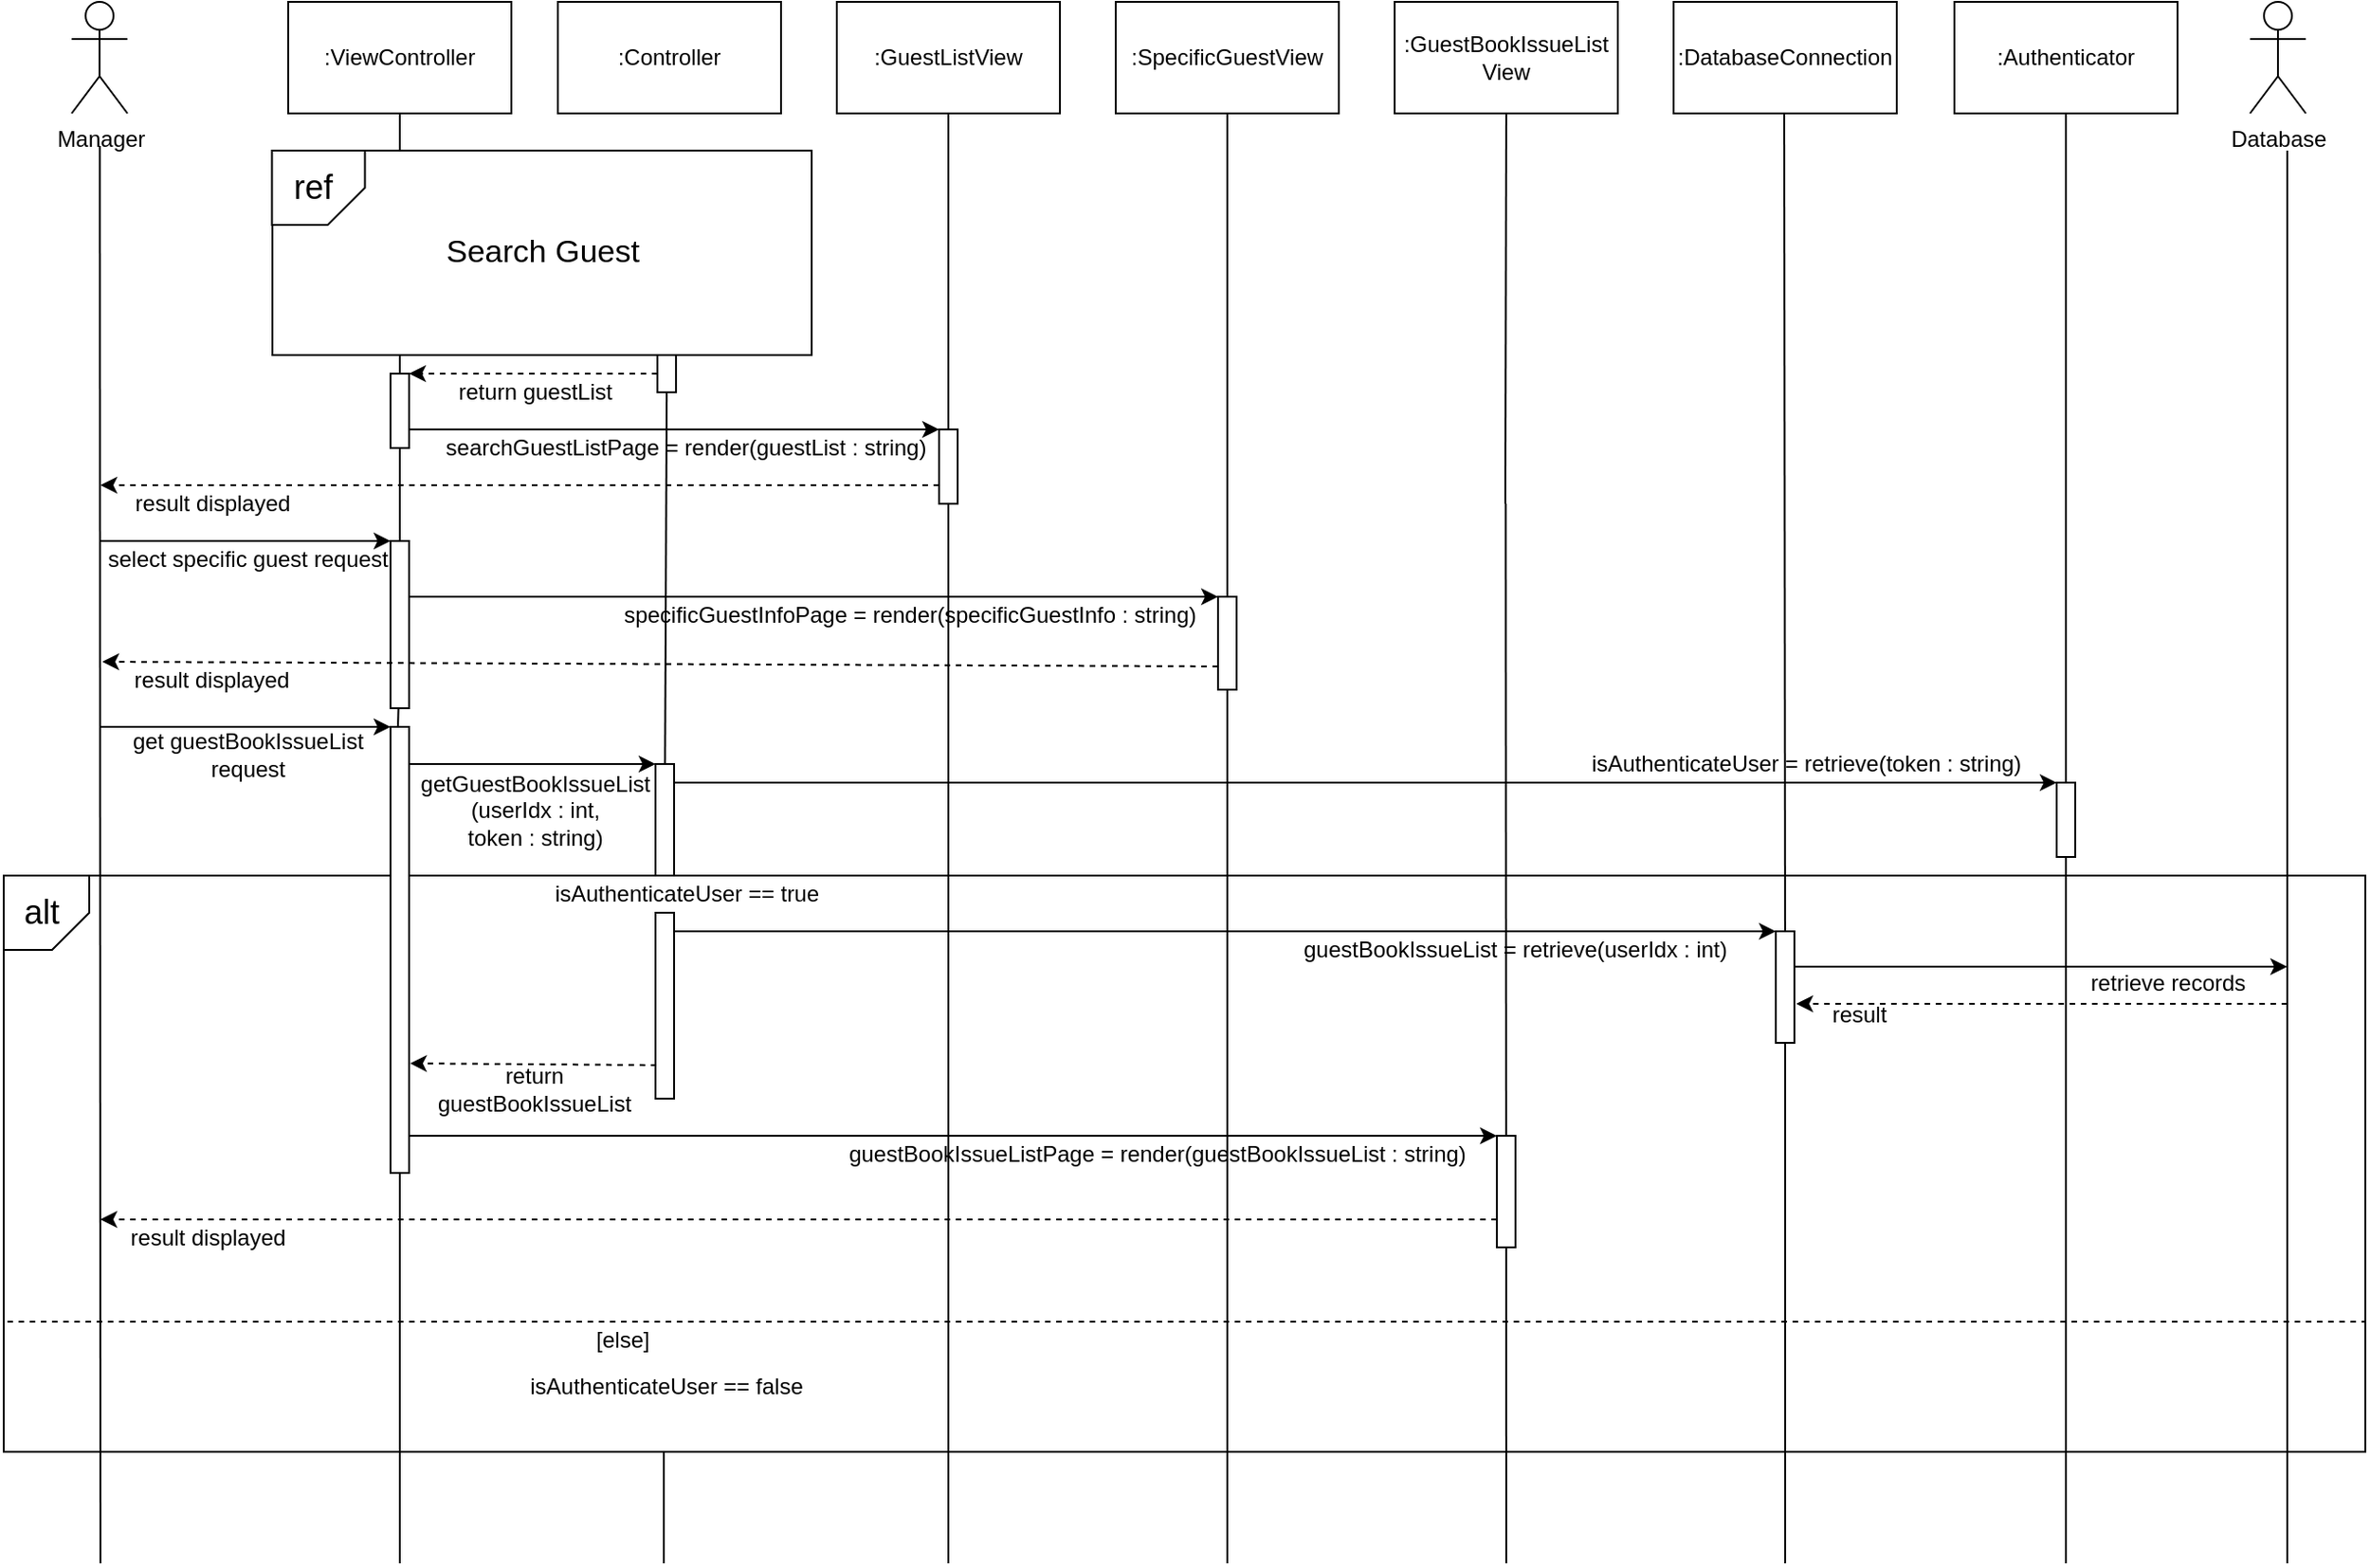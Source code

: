 <?xml version="1.0" encoding="UTF-8"?>
<mxfile version="14.6.13" type="google">
  <diagram id="YWIrthZDNr-yEC6l_Tu2" name="Page-1">
    <mxGraphModel dx="780" dy="412" grid="1" gridSize="10" guides="1" tooltips="1" connect="1" arrows="1" fold="1" page="1" pageScale="1" pageWidth="827" pageHeight="1169" math="0" shadow="0">
      <root>
        <mxCell id="0" />
        <mxCell id="1" parent="0" />
        <mxCell id="L-cybXwxKGCwDNNcK4Tk-94" value="" style="rounded=0;whiteSpace=wrap;html=1;" parent="1" vertex="1">
          <mxGeometry x="132" y="590" width="1270" height="310" as="geometry" />
        </mxCell>
        <mxCell id="ymZq4ziiiDrzz2XUPteQ-3" value="Manager" style="shape=umlActor;verticalLabelPosition=bottom;verticalAlign=top;html=1;outlineConnect=0;" parent="1" vertex="1">
          <mxGeometry x="168.54" y="120" width="30" height="60" as="geometry" />
        </mxCell>
        <mxCell id="ymZq4ziiiDrzz2XUPteQ-7" value="" style="endArrow=none;html=1;" parent="1" edge="1">
          <mxGeometry width="50" height="50" relative="1" as="geometry">
            <mxPoint x="184" y="960" as="sourcePoint" />
            <mxPoint x="183.68" y="197.5" as="targetPoint" />
          </mxGeometry>
        </mxCell>
        <mxCell id="ymZq4ziiiDrzz2XUPteQ-11" value=":ViewController" style="rounded=0;whiteSpace=wrap;html=1;" parent="1" vertex="1">
          <mxGeometry x="285" y="120" width="120" height="60" as="geometry" />
        </mxCell>
        <mxCell id="ymZq4ziiiDrzz2XUPteQ-17" value=":Controller" style="rounded=0;whiteSpace=wrap;html=1;" parent="1" vertex="1">
          <mxGeometry x="430" y="120" width="120" height="60" as="geometry" />
        </mxCell>
        <mxCell id="ymZq4ziiiDrzz2XUPteQ-18" value=":GuestListView" style="rounded=0;whiteSpace=wrap;html=1;" parent="1" vertex="1">
          <mxGeometry x="580" y="120" width="120" height="60" as="geometry" />
        </mxCell>
        <mxCell id="ymZq4ziiiDrzz2XUPteQ-46" value=":SpecificGuestView" style="rounded=0;whiteSpace=wrap;html=1;" parent="1" vertex="1">
          <mxGeometry x="730" y="120" width="120" height="60" as="geometry" />
        </mxCell>
        <mxCell id="ymZq4ziiiDrzz2XUPteQ-47" value="&lt;div style=&quot;text-align: right&quot;&gt;&lt;span&gt;:GuestBookIssueList&lt;/span&gt;&lt;/div&gt;View" style="rounded=0;whiteSpace=wrap;html=1;" parent="1" vertex="1">
          <mxGeometry x="880" y="120" width="120" height="60" as="geometry" />
        </mxCell>
        <mxCell id="ymZq4ziiiDrzz2XUPteQ-48" value=":DatabaseConnection" style="rounded=0;whiteSpace=wrap;html=1;" parent="1" vertex="1">
          <mxGeometry x="1030" y="120" width="120" height="60" as="geometry" />
        </mxCell>
        <mxCell id="ymZq4ziiiDrzz2XUPteQ-49" value="Database" style="shape=umlActor;verticalLabelPosition=bottom;verticalAlign=top;html=1;outlineConnect=0;" parent="1" vertex="1">
          <mxGeometry x="1340" y="120" width="30" height="60" as="geometry" />
        </mxCell>
        <mxCell id="ymZq4ziiiDrzz2XUPteQ-52" value="" style="endArrow=none;html=1;entryX=0.5;entryY=1;entryDx=0;entryDy=0;" parent="1" target="ymZq4ziiiDrzz2XUPteQ-47" edge="1">
          <mxGeometry width="50" height="50" relative="1" as="geometry">
            <mxPoint x="939.5" y="390" as="sourcePoint" />
            <mxPoint x="939.5" y="330" as="targetPoint" />
          </mxGeometry>
        </mxCell>
        <mxCell id="ymZq4ziiiDrzz2XUPteQ-57" style="edgeStyle=orthogonalEdgeStyle;rounded=0;orthogonalLoop=1;jettySize=auto;html=1;entryX=0.5;entryY=1;entryDx=0;entryDy=0;strokeColor=none;" parent="1" target="ymZq4ziiiDrzz2XUPteQ-48" edge="1">
          <mxGeometry relative="1" as="geometry">
            <mxPoint x="1090" y="410" as="sourcePoint" />
          </mxGeometry>
        </mxCell>
        <mxCell id="ymZq4ziiiDrzz2XUPteQ-58" value="" style="endArrow=none;html=1;exitX=0.5;exitY=0;exitDx=0;exitDy=0;startArrow=none;" parent="1" source="L-cybXwxKGCwDNNcK4Tk-52" edge="1">
          <mxGeometry width="50" height="50" relative="1" as="geometry">
            <mxPoint x="1090" y="440" as="sourcePoint" />
            <mxPoint x="1089.5" y="180" as="targetPoint" />
          </mxGeometry>
        </mxCell>
        <mxCell id="ymZq4ziiiDrzz2XUPteQ-60" value="" style="endArrow=none;html=1;" parent="1" edge="1">
          <mxGeometry width="50" height="50" relative="1" as="geometry">
            <mxPoint x="1360" y="960" as="sourcePoint" />
            <mxPoint x="1360" y="200" as="targetPoint" />
          </mxGeometry>
        </mxCell>
        <mxCell id="ymZq4ziiiDrzz2XUPteQ-69" value="" style="endArrow=none;html=1;startArrow=none;" parent="1" source="L-cybXwxKGCwDNNcK4Tk-62" edge="1">
          <mxGeometry width="50" height="50" relative="1" as="geometry">
            <mxPoint x="940" y="940" as="sourcePoint" />
            <mxPoint x="939.71" y="390" as="targetPoint" />
          </mxGeometry>
        </mxCell>
        <mxCell id="ymZq4ziiiDrzz2XUPteQ-71" value="" style="endArrow=none;html=1;exitX=0.5;exitY=0;exitDx=0;exitDy=0;entryX=0.5;entryY=1;entryDx=0;entryDy=0;startArrow=none;" parent="1" source="L-cybXwxKGCwDNNcK4Tk-33" target="ymZq4ziiiDrzz2XUPteQ-11" edge="1">
          <mxGeometry width="50" height="50" relative="1" as="geometry">
            <mxPoint x="344.76" y="380" as="sourcePoint" />
            <mxPoint x="345" y="290" as="targetPoint" />
          </mxGeometry>
        </mxCell>
        <mxCell id="ymZq4ziiiDrzz2XUPteQ-72" value="" style="rounded=0;whiteSpace=wrap;html=1;" parent="1" vertex="1">
          <mxGeometry x="340" y="410" width="10" height="90" as="geometry" />
        </mxCell>
        <mxCell id="ymZq4ziiiDrzz2XUPteQ-102" value="" style="endArrow=none;html=1;entryX=0.5;entryY=1;entryDx=0;entryDy=0;startArrow=none;" parent="1" source="L-cybXwxKGCwDNNcK4Tk-2" target="ymZq4ziiiDrzz2XUPteQ-18" edge="1">
          <mxGeometry width="50" height="50" relative="1" as="geometry">
            <mxPoint x="640" y="1820" as="sourcePoint" />
            <mxPoint x="640" y="270" as="targetPoint" />
          </mxGeometry>
        </mxCell>
        <mxCell id="4NnVZ7MNyfkNe0QS93XD-5" value="" style="endArrow=none;html=1;exitX=0.5;exitY=0;exitDx=0;exitDy=0;entryX=0.5;entryY=1;entryDx=0;entryDy=0;startArrow=none;" parent="1" source="L-cybXwxKGCwDNNcK4Tk-27" target="ymZq4ziiiDrzz2XUPteQ-46" edge="1">
          <mxGeometry width="50" height="50" relative="1" as="geometry">
            <mxPoint x="790" y="780" as="sourcePoint" />
            <mxPoint x="789.5" y="450" as="targetPoint" />
          </mxGeometry>
        </mxCell>
        <mxCell id="4NnVZ7MNyfkNe0QS93XD-8" value="select specific guest request" style="text;html=1;strokeColor=none;fillColor=none;align=center;verticalAlign=middle;whiteSpace=wrap;rounded=0;" parent="1" vertex="1">
          <mxGeometry x="183.96" y="400" width="158.54" height="40" as="geometry" />
        </mxCell>
        <mxCell id="B4GZYfJI3BeL6jTduoS_-2" value="" style="rounded=0;whiteSpace=wrap;html=1;" parent="1" vertex="1">
          <mxGeometry x="276.5" y="200" width="290" height="110" as="geometry" />
        </mxCell>
        <mxCell id="B4GZYfJI3BeL6jTduoS_-3" value="" style="endArrow=none;html=1;" parent="1" edge="1">
          <mxGeometry width="50" height="50" relative="1" as="geometry">
            <mxPoint x="276.25" y="244" as="sourcePoint" />
            <mxPoint x="276.25" y="244" as="targetPoint" />
          </mxGeometry>
        </mxCell>
        <mxCell id="B4GZYfJI3BeL6jTduoS_-4" value="" style="verticalLabelPosition=bottom;verticalAlign=top;html=1;shape=card;whiteSpace=wrap;size=20;arcSize=12;rotation=-180;" parent="1" vertex="1">
          <mxGeometry x="276.25" y="200" width="50" height="40" as="geometry" />
        </mxCell>
        <mxCell id="B4GZYfJI3BeL6jTduoS_-5" value="&lt;span style=&quot;font-size: 18px&quot;&gt;ref&lt;/span&gt;" style="text;html=1;strokeColor=none;fillColor=none;align=center;verticalAlign=middle;whiteSpace=wrap;rounded=0;" parent="1" vertex="1">
          <mxGeometry x="276.25" y="210" width="45" height="20" as="geometry" />
        </mxCell>
        <mxCell id="B4GZYfJI3BeL6jTduoS_-6" value="&lt;font style=&quot;font-size: 17px&quot;&gt;Search Guest&lt;/font&gt;" style="text;html=1;strokeColor=none;fillColor=none;align=center;verticalAlign=middle;whiteSpace=wrap;rounded=0;" parent="1" vertex="1">
          <mxGeometry x="267.5" y="245" width="307.5" height="20" as="geometry" />
        </mxCell>
        <mxCell id="B4GZYfJI3BeL6jTduoS_-7" value="" style="rounded=0;whiteSpace=wrap;html=1;" parent="1" vertex="1">
          <mxGeometry x="483.54" y="310" width="10" height="20" as="geometry" />
        </mxCell>
        <mxCell id="B4GZYfJI3BeL6jTduoS_-8" value="" style="endArrow=classic;html=1;exitX=0;exitY=0.5;exitDx=0;exitDy=0;dashed=1;entryX=1;entryY=0;entryDx=0;entryDy=0;" parent="1" source="B4GZYfJI3BeL6jTduoS_-7" target="L-cybXwxKGCwDNNcK4Tk-33" edge="1">
          <mxGeometry width="50" height="50" relative="1" as="geometry">
            <mxPoint x="470" y="320" as="sourcePoint" />
            <mxPoint x="344" y="320" as="targetPoint" />
          </mxGeometry>
        </mxCell>
        <mxCell id="B4GZYfJI3BeL6jTduoS_-9" value="return guestList" style="text;html=1;strokeColor=none;fillColor=none;align=center;verticalAlign=middle;whiteSpace=wrap;rounded=0;" parent="1" vertex="1">
          <mxGeometry x="367.5" y="320" width="100" height="20" as="geometry" />
        </mxCell>
        <mxCell id="L-cybXwxKGCwDNNcK4Tk-1" value="" style="endArrow=classic;html=1;entryX=0;entryY=0;entryDx=0;entryDy=0;" parent="1" target="L-cybXwxKGCwDNNcK4Tk-2" edge="1">
          <mxGeometry width="50" height="50" relative="1" as="geometry">
            <mxPoint x="345" y="350" as="sourcePoint" />
            <mxPoint x="405" y="350" as="targetPoint" />
          </mxGeometry>
        </mxCell>
        <mxCell id="L-cybXwxKGCwDNNcK4Tk-2" value="" style="rounded=0;whiteSpace=wrap;html=1;" parent="1" vertex="1">
          <mxGeometry x="635" y="350" width="10" height="40" as="geometry" />
        </mxCell>
        <mxCell id="L-cybXwxKGCwDNNcK4Tk-3" value="" style="endArrow=none;html=1;entryX=0.5;entryY=1;entryDx=0;entryDy=0;" parent="1" target="L-cybXwxKGCwDNNcK4Tk-2" edge="1">
          <mxGeometry width="50" height="50" relative="1" as="geometry">
            <mxPoint x="640" y="960" as="sourcePoint" />
            <mxPoint x="640" y="180" as="targetPoint" />
          </mxGeometry>
        </mxCell>
        <mxCell id="L-cybXwxKGCwDNNcK4Tk-4" value="searchGuestListPage = render(guestList : string)" style="text;html=1;strokeColor=none;fillColor=none;align=center;verticalAlign=middle;whiteSpace=wrap;rounded=0;" parent="1" vertex="1">
          <mxGeometry x="364" y="350" width="270" height="20" as="geometry" />
        </mxCell>
        <mxCell id="L-cybXwxKGCwDNNcK4Tk-5" value="" style="endArrow=classic;html=1;exitX=0;exitY=0.75;exitDx=0;exitDy=0;dashed=1;" parent="1" source="L-cybXwxKGCwDNNcK4Tk-2" edge="1">
          <mxGeometry width="50" height="50" relative="1" as="geometry">
            <mxPoint x="610" y="380" as="sourcePoint" />
            <mxPoint x="184" y="380" as="targetPoint" />
          </mxGeometry>
        </mxCell>
        <mxCell id="L-cybXwxKGCwDNNcK4Tk-6" value="result displayed" style="text;html=1;strokeColor=none;fillColor=none;align=center;verticalAlign=middle;whiteSpace=wrap;rounded=0;" parent="1" vertex="1">
          <mxGeometry x="198.54" y="380" width="91.46" height="20" as="geometry" />
        </mxCell>
        <mxCell id="L-cybXwxKGCwDNNcK4Tk-9" value="" style="endArrow=classic;html=1;entryX=0;entryY=0;entryDx=0;entryDy=0;" parent="1" target="ymZq4ziiiDrzz2XUPteQ-72" edge="1">
          <mxGeometry width="50" height="50" relative="1" as="geometry">
            <mxPoint x="184" y="410" as="sourcePoint" />
            <mxPoint x="330.25" y="410" as="targetPoint" />
          </mxGeometry>
        </mxCell>
        <mxCell id="L-cybXwxKGCwDNNcK4Tk-26" value="" style="endArrow=classic;html=1;entryX=0;entryY=0;entryDx=0;entryDy=0;" parent="1" target="L-cybXwxKGCwDNNcK4Tk-27" edge="1">
          <mxGeometry width="50" height="50" relative="1" as="geometry">
            <mxPoint x="350" y="440" as="sourcePoint" />
            <mxPoint x="780" y="440" as="targetPoint" />
          </mxGeometry>
        </mxCell>
        <mxCell id="L-cybXwxKGCwDNNcK4Tk-27" value="" style="rounded=0;whiteSpace=wrap;html=1;" parent="1" vertex="1">
          <mxGeometry x="785" y="440" width="10" height="50" as="geometry" />
        </mxCell>
        <mxCell id="L-cybXwxKGCwDNNcK4Tk-28" value="" style="endArrow=none;html=1;entryX=0.5;entryY=1;entryDx=0;entryDy=0;" parent="1" target="L-cybXwxKGCwDNNcK4Tk-27" edge="1">
          <mxGeometry width="50" height="50" relative="1" as="geometry">
            <mxPoint x="790" y="960" as="sourcePoint" />
            <mxPoint x="790" y="180" as="targetPoint" />
          </mxGeometry>
        </mxCell>
        <mxCell id="L-cybXwxKGCwDNNcK4Tk-29" value="specificGuestInfoPage = render(specificGuestInfo : string)" style="text;html=1;strokeColor=none;fillColor=none;align=center;verticalAlign=middle;whiteSpace=wrap;rounded=0;" parent="1" vertex="1">
          <mxGeometry x="453.65" y="440" width="331.35" height="20" as="geometry" />
        </mxCell>
        <mxCell id="L-cybXwxKGCwDNNcK4Tk-31" value="" style="endArrow=classic;html=1;exitX=0;exitY=0.75;exitDx=0;exitDy=0;dashed=1;" parent="1" source="L-cybXwxKGCwDNNcK4Tk-27" edge="1">
          <mxGeometry width="50" height="50" relative="1" as="geometry">
            <mxPoint x="750" y="480" as="sourcePoint" />
            <mxPoint x="185" y="475" as="targetPoint" />
          </mxGeometry>
        </mxCell>
        <mxCell id="L-cybXwxKGCwDNNcK4Tk-32" value="result displayed" style="text;html=1;strokeColor=none;fillColor=none;align=center;verticalAlign=middle;whiteSpace=wrap;rounded=0;" parent="1" vertex="1">
          <mxGeometry x="198.54" y="470" width="90" height="30" as="geometry" />
        </mxCell>
        <mxCell id="L-cybXwxKGCwDNNcK4Tk-33" value="" style="rounded=0;whiteSpace=wrap;html=1;" parent="1" vertex="1">
          <mxGeometry x="340" y="320" width="10" height="40" as="geometry" />
        </mxCell>
        <mxCell id="L-cybXwxKGCwDNNcK4Tk-34" value="" style="endArrow=none;html=1;exitX=0.5;exitY=0;exitDx=0;exitDy=0;entryX=0.5;entryY=1;entryDx=0;entryDy=0;" parent="1" source="ymZq4ziiiDrzz2XUPteQ-72" target="L-cybXwxKGCwDNNcK4Tk-33" edge="1">
          <mxGeometry width="50" height="50" relative="1" as="geometry">
            <mxPoint x="345.0" y="410" as="sourcePoint" />
            <mxPoint x="345.0" y="180" as="targetPoint" />
          </mxGeometry>
        </mxCell>
        <mxCell id="L-cybXwxKGCwDNNcK4Tk-39" value="" style="rounded=0;whiteSpace=wrap;html=1;" parent="1" vertex="1">
          <mxGeometry x="340" y="510" width="10" height="240" as="geometry" />
        </mxCell>
        <mxCell id="L-cybXwxKGCwDNNcK4Tk-40" value="" style="endArrow=none;html=1;entryX=0.5;entryY=1;entryDx=0;entryDy=0;" parent="1" target="L-cybXwxKGCwDNNcK4Tk-39" edge="1">
          <mxGeometry width="50" height="50" relative="1" as="geometry">
            <mxPoint x="345" y="960" as="sourcePoint" />
            <mxPoint x="344.96" y="740" as="targetPoint" />
          </mxGeometry>
        </mxCell>
        <mxCell id="L-cybXwxKGCwDNNcK4Tk-41" value="" style="endArrow=classic;html=1;entryX=0;entryY=0;entryDx=0;entryDy=0;" parent="1" target="L-cybXwxKGCwDNNcK4Tk-39" edge="1">
          <mxGeometry width="50" height="50" relative="1" as="geometry">
            <mxPoint x="183.96" y="510" as="sourcePoint" />
            <mxPoint x="233.96" y="460" as="targetPoint" />
          </mxGeometry>
        </mxCell>
        <mxCell id="L-cybXwxKGCwDNNcK4Tk-42" value="get guestBookIssueList request" style="text;html=1;strokeColor=none;fillColor=none;align=center;verticalAlign=middle;whiteSpace=wrap;rounded=0;" parent="1" vertex="1">
          <mxGeometry x="198.96" y="510" width="128.54" height="30" as="geometry" />
        </mxCell>
        <mxCell id="L-cybXwxKGCwDNNcK4Tk-43" value="" style="endArrow=none;html=1;startArrow=none;entryX=0.5;entryY=1;entryDx=0;entryDy=0;" parent="1" source="L-cybXwxKGCwDNNcK4Tk-47" target="B4GZYfJI3BeL6jTduoS_-7" edge="1">
          <mxGeometry width="50" height="50" relative="1" as="geometry">
            <mxPoint x="488" y="720" as="sourcePoint" />
            <mxPoint x="488.3" y="530" as="targetPoint" />
          </mxGeometry>
        </mxCell>
        <mxCell id="L-cybXwxKGCwDNNcK4Tk-44" value="" style="endArrow=classic;html=1;entryX=0;entryY=0;entryDx=0;entryDy=0;" parent="1" target="L-cybXwxKGCwDNNcK4Tk-47" edge="1">
          <mxGeometry width="50" height="50" relative="1" as="geometry">
            <mxPoint x="350" y="530" as="sourcePoint" />
            <mxPoint x="480.5" y="530.0" as="targetPoint" />
          </mxGeometry>
        </mxCell>
        <mxCell id="L-cybXwxKGCwDNNcK4Tk-45" value="getGuestBookIssueList&lt;br&gt;(userIdx : int,&lt;br&gt;token : string)" style="text;html=1;strokeColor=none;fillColor=none;align=center;verticalAlign=middle;whiteSpace=wrap;rounded=0;" parent="1" vertex="1">
          <mxGeometry x="353.75" y="540" width="127.5" height="30" as="geometry" />
        </mxCell>
        <mxCell id="L-cybXwxKGCwDNNcK4Tk-47" value="" style="rounded=0;whiteSpace=wrap;html=1;" parent="1" vertex="1">
          <mxGeometry x="482.5" y="530" width="10" height="60" as="geometry" />
        </mxCell>
        <mxCell id="L-cybXwxKGCwDNNcK4Tk-51" value="" style="endArrow=classic;html=1;entryX=0;entryY=0;entryDx=0;entryDy=0;" parent="1" target="L-cybXwxKGCwDNNcK4Tk-52" edge="1">
          <mxGeometry width="50" height="50" relative="1" as="geometry">
            <mxPoint x="492.46" y="620" as="sourcePoint" />
            <mxPoint x="1079.96" y="620" as="targetPoint" />
          </mxGeometry>
        </mxCell>
        <mxCell id="L-cybXwxKGCwDNNcK4Tk-52" value="" style="rounded=0;whiteSpace=wrap;html=1;" parent="1" vertex="1">
          <mxGeometry x="1084.96" y="620" width="10" height="60" as="geometry" />
        </mxCell>
        <mxCell id="L-cybXwxKGCwDNNcK4Tk-53" value="" style="endArrow=none;html=1;" parent="1" target="L-cybXwxKGCwDNNcK4Tk-52" edge="1">
          <mxGeometry width="50" height="50" relative="1" as="geometry">
            <mxPoint x="1090" y="960" as="sourcePoint" />
            <mxPoint x="1089.96" y="470" as="targetPoint" />
          </mxGeometry>
        </mxCell>
        <mxCell id="L-cybXwxKGCwDNNcK4Tk-54" value="guestBookIssueList = retrieve(userIdx : int)" style="text;html=1;strokeColor=none;fillColor=none;align=center;verticalAlign=middle;whiteSpace=wrap;rounded=0;" parent="1" vertex="1">
          <mxGeometry x="829.96" y="620" width="230" height="20" as="geometry" />
        </mxCell>
        <mxCell id="L-cybXwxKGCwDNNcK4Tk-55" value="" style="endArrow=classic;html=1;" parent="1" edge="1">
          <mxGeometry width="50" height="50" relative="1" as="geometry">
            <mxPoint x="1094.96" y="639" as="sourcePoint" />
            <mxPoint x="1359.96" y="639" as="targetPoint" />
          </mxGeometry>
        </mxCell>
        <mxCell id="L-cybXwxKGCwDNNcK4Tk-56" value="retrieve records" style="text;html=1;strokeColor=none;fillColor=none;align=center;verticalAlign=middle;whiteSpace=wrap;rounded=0;" parent="1" vertex="1">
          <mxGeometry x="1240.96" y="630" width="110" height="35" as="geometry" />
        </mxCell>
        <mxCell id="L-cybXwxKGCwDNNcK4Tk-57" value="" style="endArrow=classic;html=1;entryX=1.1;entryY=0.65;entryDx=0;entryDy=0;entryPerimeter=0;dashed=1;" parent="1" edge="1">
          <mxGeometry width="50" height="50" relative="1" as="geometry">
            <mxPoint x="1359.96" y="659" as="sourcePoint" />
            <mxPoint x="1095.96" y="659" as="targetPoint" />
          </mxGeometry>
        </mxCell>
        <mxCell id="L-cybXwxKGCwDNNcK4Tk-58" value="result" style="text;html=1;strokeColor=none;fillColor=none;align=center;verticalAlign=middle;whiteSpace=wrap;rounded=0;" parent="1" vertex="1">
          <mxGeometry x="1109.96" y="650" width="40" height="30" as="geometry" />
        </mxCell>
        <mxCell id="L-cybXwxKGCwDNNcK4Tk-59" value="" style="endArrow=classic;html=1;dashed=1;entryX=1.053;entryY=0.694;entryDx=0;entryDy=0;entryPerimeter=0;" parent="1" edge="1">
          <mxGeometry width="50" height="50" relative="1" as="geometry">
            <mxPoint x="482.96" y="692" as="sourcePoint" />
            <mxPoint x="350.49" y="691.04" as="targetPoint" />
          </mxGeometry>
        </mxCell>
        <mxCell id="L-cybXwxKGCwDNNcK4Tk-60" value="return guestBookIssueList" style="text;html=1;strokeColor=none;fillColor=none;align=center;verticalAlign=middle;whiteSpace=wrap;rounded=0;" parent="1" vertex="1">
          <mxGeometry x="351.25" y="690" width="132.5" height="30" as="geometry" />
        </mxCell>
        <mxCell id="L-cybXwxKGCwDNNcK4Tk-61" value="" style="endArrow=classic;html=1;entryX=0;entryY=0;entryDx=0;entryDy=0;" parent="1" target="L-cybXwxKGCwDNNcK4Tk-62" edge="1">
          <mxGeometry width="50" height="50" relative="1" as="geometry">
            <mxPoint x="349.96" y="730" as="sourcePoint" />
            <mxPoint x="849.96" y="730" as="targetPoint" />
          </mxGeometry>
        </mxCell>
        <mxCell id="L-cybXwxKGCwDNNcK4Tk-62" value="" style="rounded=0;whiteSpace=wrap;html=1;" parent="1" vertex="1">
          <mxGeometry x="934.96" y="730" width="10" height="60" as="geometry" />
        </mxCell>
        <mxCell id="L-cybXwxKGCwDNNcK4Tk-63" value="" style="endArrow=none;html=1;" parent="1" target="L-cybXwxKGCwDNNcK4Tk-62" edge="1">
          <mxGeometry width="50" height="50" relative="1" as="geometry">
            <mxPoint x="940" y="960" as="sourcePoint" />
            <mxPoint x="939.67" y="360" as="targetPoint" />
          </mxGeometry>
        </mxCell>
        <mxCell id="L-cybXwxKGCwDNNcK4Tk-64" value="guestBookIssueListPage = render(guestBookIssueList : string)" style="text;html=1;strokeColor=none;fillColor=none;align=center;verticalAlign=middle;whiteSpace=wrap;rounded=0;" parent="1" vertex="1">
          <mxGeometry x="574.96" y="730" width="355" height="20" as="geometry" />
        </mxCell>
        <mxCell id="L-cybXwxKGCwDNNcK4Tk-65" value="" style="endArrow=classic;html=1;dashed=1;exitX=0;exitY=0.75;exitDx=0;exitDy=0;" parent="1" source="L-cybXwxKGCwDNNcK4Tk-62" edge="1">
          <mxGeometry width="50" height="50" relative="1" as="geometry">
            <mxPoint x="929.96" y="770" as="sourcePoint" />
            <mxPoint x="183.96" y="775" as="targetPoint" />
          </mxGeometry>
        </mxCell>
        <mxCell id="L-cybXwxKGCwDNNcK4Tk-66" value="result displayed" style="text;html=1;strokeColor=none;fillColor=none;align=center;verticalAlign=middle;whiteSpace=wrap;rounded=0;" parent="1" vertex="1">
          <mxGeometry x="198.5" y="770" width="86" height="30" as="geometry" />
        </mxCell>
        <mxCell id="L-cybXwxKGCwDNNcK4Tk-67" value="" style="endArrow=none;html=1;" parent="1" edge="1">
          <mxGeometry width="50" height="50" relative="1" as="geometry">
            <mxPoint x="487" y="960" as="sourcePoint" />
            <mxPoint x="487" y="900" as="targetPoint" />
          </mxGeometry>
        </mxCell>
        <mxCell id="L-cybXwxKGCwDNNcK4Tk-68" value="" style="endArrow=none;html=1;" parent="1" edge="1">
          <mxGeometry width="50" height="50" relative="1" as="geometry">
            <mxPoint x="344.29" y="500" as="sourcePoint" />
            <mxPoint x="344" y="510" as="targetPoint" />
          </mxGeometry>
        </mxCell>
        <mxCell id="L-cybXwxKGCwDNNcK4Tk-69" value=":Authenticator" style="rounded=0;whiteSpace=wrap;html=1;" parent="1" vertex="1">
          <mxGeometry x="1181" y="120" width="120" height="60" as="geometry" />
        </mxCell>
        <mxCell id="L-cybXwxKGCwDNNcK4Tk-70" value="" style="endArrow=none;html=1;startArrow=none;" parent="1" source="L-cybXwxKGCwDNNcK4Tk-74" edge="1">
          <mxGeometry width="50" height="50" relative="1" as="geometry">
            <mxPoint x="1240" y="760" as="sourcePoint" />
            <mxPoint x="1241" y="180" as="targetPoint" />
          </mxGeometry>
        </mxCell>
        <mxCell id="L-cybXwxKGCwDNNcK4Tk-72" value="" style="endArrow=classic;html=1;exitX=0.6;exitY=0.167;exitDx=0;exitDy=0;exitPerimeter=0;entryX=0;entryY=0;entryDx=0;entryDy=0;" parent="1" target="L-cybXwxKGCwDNNcK4Tk-74" edge="1">
          <mxGeometry width="50" height="50" relative="1" as="geometry">
            <mxPoint x="492.5" y="540.04" as="sourcePoint" />
            <mxPoint x="932.5" y="540" as="targetPoint" />
          </mxGeometry>
        </mxCell>
        <mxCell id="L-cybXwxKGCwDNNcK4Tk-73" value="isAuthenticateUser = retrieve(token : string)" style="text;html=1;strokeColor=none;fillColor=none;align=center;verticalAlign=middle;whiteSpace=wrap;rounded=0;" parent="1" vertex="1">
          <mxGeometry x="980" y="520" width="242.5" height="20" as="geometry" />
        </mxCell>
        <mxCell id="L-cybXwxKGCwDNNcK4Tk-74" value="" style="rounded=0;whiteSpace=wrap;html=1;" parent="1" vertex="1">
          <mxGeometry x="1236" y="540" width="10" height="40" as="geometry" />
        </mxCell>
        <mxCell id="L-cybXwxKGCwDNNcK4Tk-75" value="" style="endArrow=none;html=1;entryX=0.5;entryY=1;entryDx=0;entryDy=0;" parent="1" target="L-cybXwxKGCwDNNcK4Tk-74" edge="1">
          <mxGeometry width="50" height="50" relative="1" as="geometry">
            <mxPoint x="1241" y="960" as="sourcePoint" />
            <mxPoint x="1240.912" y="630" as="targetPoint" />
          </mxGeometry>
        </mxCell>
        <mxCell id="L-cybXwxKGCwDNNcK4Tk-97" value="isAuthenticateUser == true" style="text;html=1;strokeColor=none;fillColor=none;align=center;verticalAlign=middle;whiteSpace=wrap;rounded=0;" parent="1" vertex="1">
          <mxGeometry x="417.75" y="580" width="162.5" height="40" as="geometry" />
        </mxCell>
        <mxCell id="L-cybXwxKGCwDNNcK4Tk-98" value="" style="verticalLabelPosition=bottom;verticalAlign=top;html=1;shape=card;whiteSpace=wrap;size=20;arcSize=12;rotation=-180;" parent="1" vertex="1">
          <mxGeometry x="132" y="590" width="46" height="40" as="geometry" />
        </mxCell>
        <mxCell id="L-cybXwxKGCwDNNcK4Tk-99" value="&lt;font style=&quot;font-size: 18px&quot;&gt;alt&lt;/font&gt;" style="text;html=1;strokeColor=none;fillColor=none;align=center;verticalAlign=middle;whiteSpace=wrap;rounded=0;" parent="1" vertex="1">
          <mxGeometry x="130" y="600" width="45" height="20" as="geometry" />
        </mxCell>
        <mxCell id="L-cybXwxKGCwDNNcK4Tk-100" value="" style="rounded=0;whiteSpace=wrap;html=1;" parent="1" vertex="1">
          <mxGeometry x="482.5" y="610" width="10" height="100" as="geometry" />
        </mxCell>
        <mxCell id="L-cybXwxKGCwDNNcK4Tk-101" value="" style="endArrow=none;html=1;dashed=1;" parent="1" edge="1">
          <mxGeometry width="50" height="50" relative="1" as="geometry">
            <mxPoint x="133.96" y="830" as="sourcePoint" />
            <mxPoint x="1402" y="830" as="targetPoint" />
          </mxGeometry>
        </mxCell>
        <mxCell id="L-cybXwxKGCwDNNcK4Tk-103" value="[else]" style="text;html=1;strokeColor=none;fillColor=none;align=center;verticalAlign=middle;whiteSpace=wrap;rounded=0;" parent="1" vertex="1">
          <mxGeometry x="450" y="830" width="30" height="20" as="geometry" />
        </mxCell>
        <mxCell id="L-cybXwxKGCwDNNcK4Tk-104" value="isAuthenticateUser == false" style="text;html=1;strokeColor=none;fillColor=none;align=center;verticalAlign=middle;whiteSpace=wrap;rounded=0;" parent="1" vertex="1">
          <mxGeometry x="407.29" y="850" width="162.5" height="30" as="geometry" />
        </mxCell>
      </root>
    </mxGraphModel>
  </diagram>
</mxfile>
